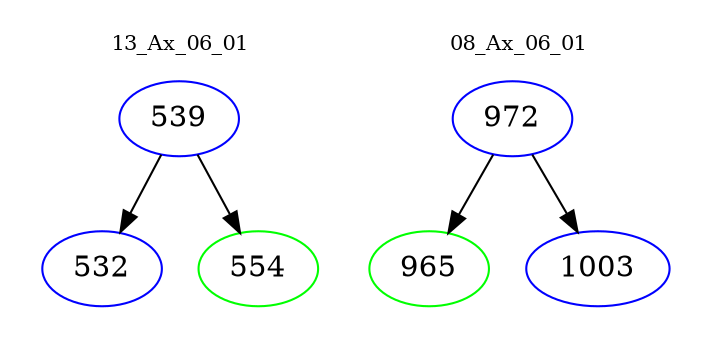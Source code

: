 digraph{
subgraph cluster_0 {
color = white
label = "13_Ax_06_01";
fontsize=10;
T0_539 [label="539", color="blue"]
T0_539 -> T0_532 [color="black"]
T0_532 [label="532", color="blue"]
T0_539 -> T0_554 [color="black"]
T0_554 [label="554", color="green"]
}
subgraph cluster_1 {
color = white
label = "08_Ax_06_01";
fontsize=10;
T1_972 [label="972", color="blue"]
T1_972 -> T1_965 [color="black"]
T1_965 [label="965", color="green"]
T1_972 -> T1_1003 [color="black"]
T1_1003 [label="1003", color="blue"]
}
}
